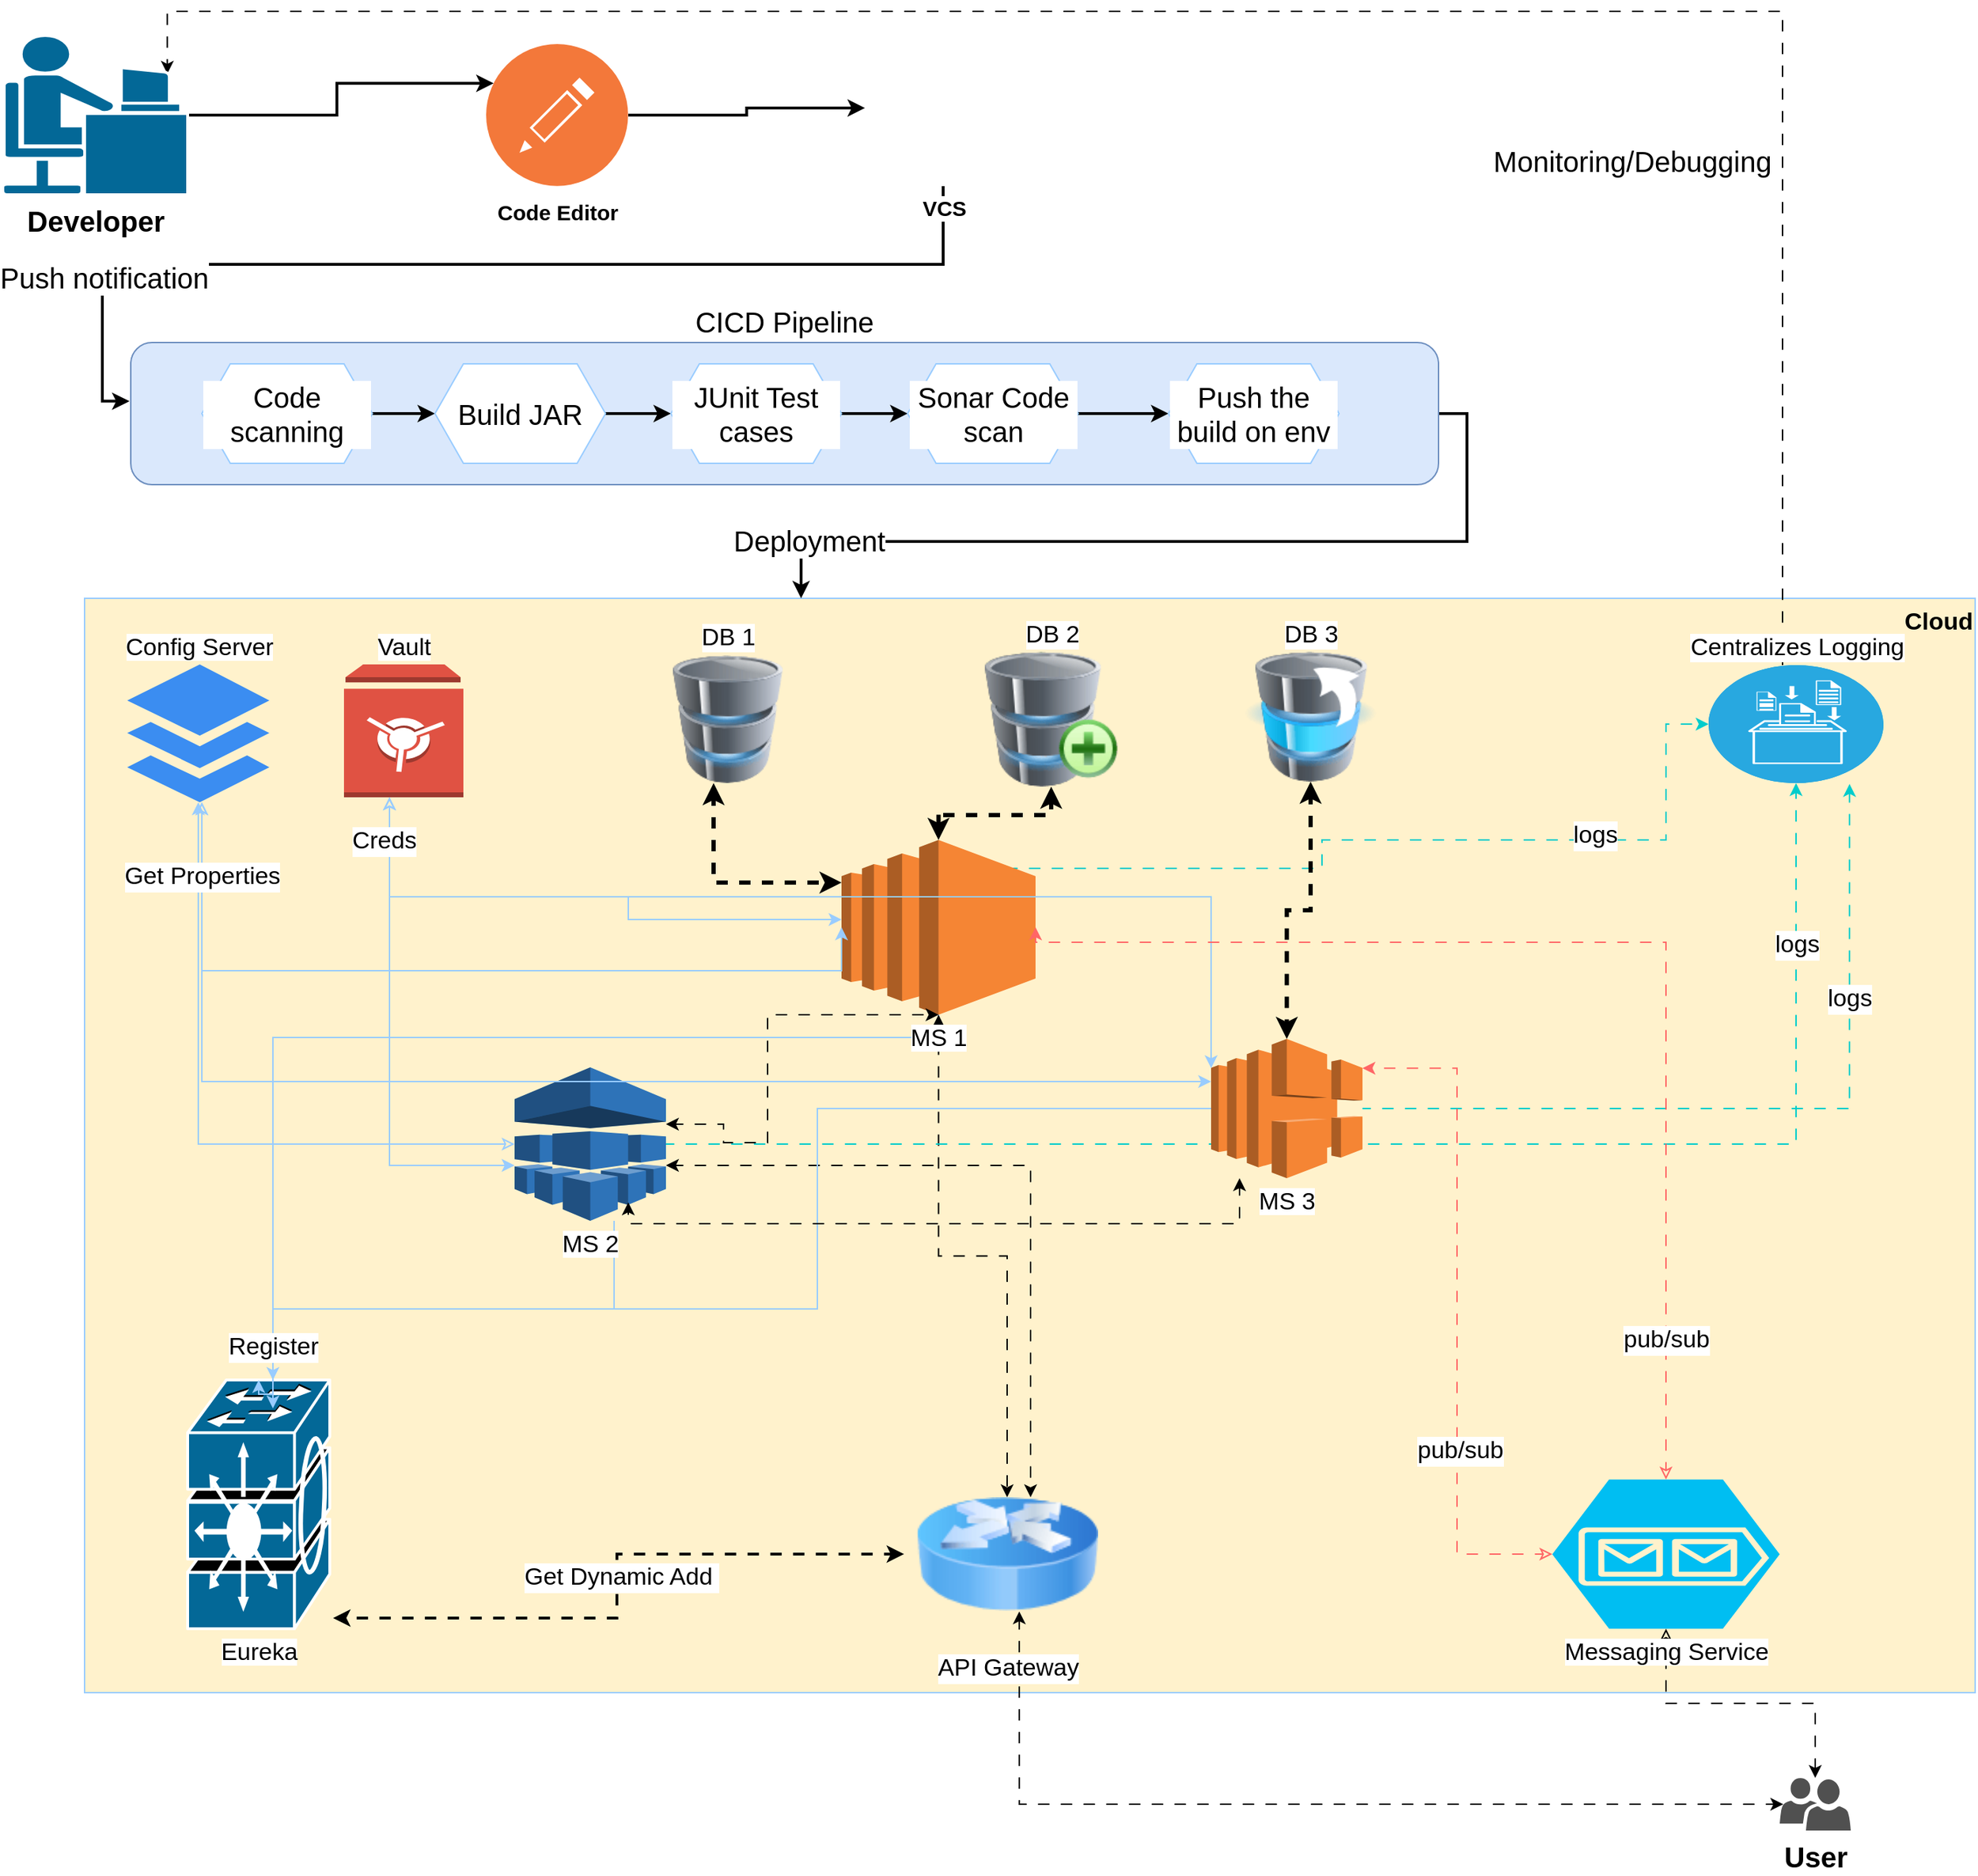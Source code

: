 <mxfile version="21.6.8" type="github">
  <diagram id="B5qiVeEW7mNZTwn2TdTI" name="Page-1">
    <mxGraphModel dx="2271" dy="1951" grid="1" gridSize="10" guides="1" tooltips="1" connect="1" arrows="1" fold="0" page="1" pageScale="1" pageWidth="827" pageHeight="1169" math="0" shadow="0">
      <root>
        <mxCell id="0" />
        <mxCell id="1" parent="0" />
        <mxCell id="9RnYNbhTkQg6Az12UEx9-4" value="&lt;b&gt;&lt;font style=&quot;font-size: 17px&quot;&gt;Cloud&lt;/font&gt;&lt;/b&gt;" style="rounded=0;whiteSpace=wrap;html=1;align=right;verticalAlign=top;fillColor=#fff2cc;strokeColor=#99CCFF;" parent="1" vertex="1">
          <mxGeometry x="-162.5" y="-160" width="1330" height="770" as="geometry" />
        </mxCell>
        <mxCell id="9RnYNbhTkQg6Az12UEx9-20" style="edgeStyle=orthogonalEdgeStyle;rounded=0;orthogonalLoop=1;jettySize=auto;html=1;entryX=1.023;entryY=0.957;entryDx=0;entryDy=0;entryPerimeter=0;fontSize=17;startArrow=classic;startFill=1;flowAnimation=1;exitX=0;exitY=0.5;exitDx=0;exitDy=0;strokeWidth=2;" parent="1" source="9RnYNbhTkQg6Az12UEx9-21" target="9RnYNbhTkQg6Az12UEx9-7" edge="1">
          <mxGeometry relative="1" as="geometry">
            <mxPoint x="376.5" y="520.059" as="sourcePoint" />
          </mxGeometry>
        </mxCell>
        <mxCell id="9RnYNbhTkQg6Az12UEx9-22" value="Get Dynamic Add&amp;nbsp;" style="edgeLabel;html=1;align=center;verticalAlign=middle;resizable=0;points=[];fontSize=17;" parent="9RnYNbhTkQg6Az12UEx9-20" vertex="1" connectable="0">
          <mxGeometry x="-0.023" y="3" relative="1" as="geometry">
            <mxPoint as="offset" />
          </mxGeometry>
        </mxCell>
        <mxCell id="9RnYNbhTkQg6Az12UEx9-6" style="edgeStyle=orthogonalEdgeStyle;rounded=0;orthogonalLoop=1;jettySize=auto;html=1;fontSize=17;startArrow=classic;startFill=1;flowAnimation=1;entryX=0.559;entryY=1.004;entryDx=0;entryDy=0;entryPerimeter=0;exitX=0.05;exitY=0.5;exitDx=0;exitDy=0;exitPerimeter=0;" parent="1" source="9RnYNbhTkQg6Az12UEx9-60" target="9RnYNbhTkQg6Az12UEx9-21" edge="1">
          <mxGeometry relative="1" as="geometry">
            <mxPoint x="150" y="758.571" as="sourcePoint" />
            <mxPoint x="461.471" y="550" as="targetPoint" />
          </mxGeometry>
        </mxCell>
        <UserObject label="&lt;span style=&quot;background-color: rgb(255 , 255 , 255)&quot;&gt;Eureka&lt;/span&gt;" tooltip="This service keeps the track of the all microservices. &#xa;Microservices instances are dynamically get created or distroyed. So to get address always get changes. To solve this problem, Each MS should register it self with it&#39;s service name and address map. &#xa;Whenever anyone wants to access the service then only Eureka can help. &#xa;MS should send it&#39;s heartbeat time  to time. " id="9RnYNbhTkQg6Az12UEx9-7">
          <mxCell style="shape=mxgraph.cisco.switches.intelliswitch_stack;html=1;pointerEvents=1;dashed=0;fillColor=#036897;strokeColor=#ffffff;strokeWidth=2;verticalLabelPosition=bottom;verticalAlign=top;align=center;outlineConnect=0;fontSize=17;" parent="1" vertex="1">
            <mxGeometry x="-90" y="390" width="100" height="175" as="geometry" />
          </mxCell>
        </UserObject>
        <mxCell id="9RnYNbhTkQg6Az12UEx9-14" style="edgeStyle=orthogonalEdgeStyle;rounded=0;orthogonalLoop=1;jettySize=auto;html=1;fontSize=17;startArrow=none;startFill=0;flowAnimation=0;fixDash=1;backgroundOutline=1;noJump=0;strokeColor=#99CCFF;entryX=0.5;entryY=0;entryDx=0;entryDy=0;entryPerimeter=0;" parent="1" source="9RnYNbhTkQg6Az12UEx9-9" target="9RnYNbhTkQg6Az12UEx9-7" edge="1">
          <mxGeometry relative="1" as="geometry">
            <Array as="points">
              <mxPoint x="-30" y="149" />
              <mxPoint x="-30" y="400" />
            </Array>
          </mxGeometry>
        </mxCell>
        <mxCell id="9RnYNbhTkQg6Az12UEx9-27" style="edgeStyle=orthogonalEdgeStyle;rounded=0;orthogonalLoop=1;jettySize=auto;html=1;entryX=0.5;entryY=0;entryDx=0;entryDy=0;fontSize=17;startArrow=classic;startFill=1;flowAnimation=1;" parent="1" source="9RnYNbhTkQg6Az12UEx9-9" target="9RnYNbhTkQg6Az12UEx9-21" edge="1">
          <mxGeometry relative="1" as="geometry" />
        </mxCell>
        <mxCell id="9RnYNbhTkQg6Az12UEx9-65" style="edgeStyle=orthogonalEdgeStyle;rounded=0;orthogonalLoop=1;jettySize=auto;html=1;entryX=0;entryY=0.5;entryDx=0;entryDy=0;entryPerimeter=0;fontSize=17;fontColor=#000000;startArrow=none;startFill=0;strokeColor=#00CCCC;strokeWidth=1;flowAnimation=1;" parent="1" target="9RnYNbhTkQg6Az12UEx9-64" edge="1">
          <mxGeometry relative="1" as="geometry">
            <mxPoint x="470" y="60" as="sourcePoint" />
            <Array as="points">
              <mxPoint x="708" y="30" />
              <mxPoint x="708" y="10" />
              <mxPoint x="950" y="10" />
            </Array>
          </mxGeometry>
        </mxCell>
        <mxCell id="9RnYNbhTkQg6Az12UEx9-68" value="logs" style="edgeLabel;html=1;align=center;verticalAlign=middle;resizable=0;points=[];fontSize=17;fontColor=#000000;" parent="9RnYNbhTkQg6Az12UEx9-65" vertex="1" connectable="0">
          <mxGeometry x="0.176" y="-4" relative="1" as="geometry">
            <mxPoint x="103" y="-7" as="offset" />
          </mxGeometry>
        </mxCell>
        <UserObject label="&lt;span style=&quot;background-color: rgb(255 , 255 , 255)&quot;&gt;MS 1&lt;/span&gt;" link="https://app.diagrams.net/#Hshrikrishna-ghorpade%2FMicroservices-Architecture%2Fmain%2FSpringBootMicroserviceInternalWorking.drawio" linkTarget="_blank" id="9RnYNbhTkQg6Az12UEx9-9">
          <mxCell style="outlineConnect=0;dashed=0;verticalLabelPosition=bottom;verticalAlign=top;align=center;html=1;shape=mxgraph.aws3.ec2;fillColor=#F58534;gradientColor=none;fontSize=17;" parent="1" vertex="1">
            <mxGeometry x="370" y="10" width="136.5" height="123" as="geometry" />
          </mxCell>
        </UserObject>
        <mxCell id="9RnYNbhTkQg6Az12UEx9-15" style="edgeStyle=orthogonalEdgeStyle;rounded=0;orthogonalLoop=1;jettySize=auto;html=1;fontSize=17;startArrow=none;startFill=0;flowAnimation=0;fixDash=1;backgroundOutline=1;noJump=0;strokeColor=#99CCFF;" parent="1" source="9RnYNbhTkQg6Az12UEx9-10" edge="1">
          <mxGeometry relative="1" as="geometry">
            <mxPoint x="-30" y="410" as="targetPoint" />
            <Array as="points">
              <mxPoint x="210" y="340" />
              <mxPoint x="-30" y="340" />
            </Array>
          </mxGeometry>
        </mxCell>
        <mxCell id="9RnYNbhTkQg6Az12UEx9-25" style="edgeStyle=orthogonalEdgeStyle;rounded=0;orthogonalLoop=1;jettySize=auto;html=1;fontSize=17;startArrow=classic;startFill=1;flowAnimation=1;" parent="1" source="9RnYNbhTkQg6Az12UEx9-10" target="9RnYNbhTkQg6Az12UEx9-21" edge="1">
          <mxGeometry relative="1" as="geometry">
            <Array as="points">
              <mxPoint x="503" y="239" />
            </Array>
          </mxGeometry>
        </mxCell>
        <UserObject label="" tooltip="This is interservice communication. Genrally it can be done with Rest template or Feigh client.&#xa;" id="9RnYNbhTkQg6Az12UEx9-31">
          <mxCell style="edgeStyle=orthogonalEdgeStyle;rounded=0;orthogonalLoop=1;jettySize=auto;html=1;entryX=0.5;entryY=1;entryDx=0;entryDy=0;entryPerimeter=0;fontSize=17;startArrow=classic;startFill=1;flowAnimation=1;" parent="1" source="9RnYNbhTkQg6Az12UEx9-10" target="9RnYNbhTkQg6Az12UEx9-9" edge="1">
            <mxGeometry relative="1" as="geometry">
              <Array as="points">
                <mxPoint x="287" y="210" />
                <mxPoint x="287" y="223" />
                <mxPoint x="318" y="223" />
              </Array>
            </mxGeometry>
          </mxCell>
        </UserObject>
        <mxCell id="9RnYNbhTkQg6Az12UEx9-41" style="edgeStyle=orthogonalEdgeStyle;rounded=0;orthogonalLoop=1;jettySize=auto;html=1;fontSize=17;startArrow=classic;startFill=0;strokeColor=#99CCFF;strokeWidth=1;" parent="1" source="9RnYNbhTkQg6Az12UEx9-10" target="9RnYNbhTkQg6Az12UEx9-39" edge="1">
          <mxGeometry relative="1" as="geometry" />
        </mxCell>
        <mxCell id="9RnYNbhTkQg6Az12UEx9-74" style="edgeStyle=orthogonalEdgeStyle;rounded=0;orthogonalLoop=1;jettySize=auto;html=1;entryX=0.5;entryY=1;entryDx=0;entryDy=0;entryPerimeter=0;fontSize=20;fontColor=#000000;startArrow=none;startFill=0;strokeColor=#00CCCC;strokeWidth=1;flowAnimation=1;" parent="1" source="9RnYNbhTkQg6Az12UEx9-10" target="9RnYNbhTkQg6Az12UEx9-64" edge="1">
          <mxGeometry relative="1" as="geometry" />
        </mxCell>
        <mxCell id="9RnYNbhTkQg6Az12UEx9-76" value="logs" style="edgeLabel;html=1;align=center;verticalAlign=middle;resizable=0;points=[];fontSize=17;fontColor=#000000;" parent="9RnYNbhTkQg6Az12UEx9-74" vertex="1" connectable="0">
          <mxGeometry x="0.703" y="-2" relative="1" as="geometry">
            <mxPoint x="-2" y="-42" as="offset" />
          </mxGeometry>
        </mxCell>
        <mxCell id="9RnYNbhTkQg6Az12UEx9-10" value="&lt;span style=&quot;background-color: rgb(255 , 255 , 255)&quot;&gt;MS 2&lt;/span&gt;" style="outlineConnect=0;dashed=0;verticalLabelPosition=bottom;verticalAlign=top;align=center;html=1;shape=mxgraph.aws3.machine_learning;fillColor=#2E73B8;gradientColor=none;fontSize=17;" parent="1" vertex="1">
          <mxGeometry x="140" y="170" width="106.5" height="108" as="geometry" />
        </mxCell>
        <mxCell id="9RnYNbhTkQg6Az12UEx9-16" style="edgeStyle=orthogonalEdgeStyle;rounded=0;orthogonalLoop=1;jettySize=auto;html=1;fontSize=17;startArrow=none;startFill=0;flowAnimation=0;fixDash=1;backgroundOutline=1;noJump=0;strokeColor=#99CCFF;" parent="1" source="9RnYNbhTkQg6Az12UEx9-11" target="9RnYNbhTkQg6Az12UEx9-7" edge="1">
          <mxGeometry relative="1" as="geometry">
            <mxPoint x="170" y="480" as="targetPoint" />
            <Array as="points">
              <mxPoint x="353" y="199" />
              <mxPoint x="353" y="340" />
              <mxPoint x="-30" y="340" />
            </Array>
          </mxGeometry>
        </mxCell>
        <mxCell id="9RnYNbhTkQg6Az12UEx9-50" value="Register" style="edgeLabel;html=1;align=center;verticalAlign=middle;resizable=0;points=[];fontSize=17;" parent="9RnYNbhTkQg6Az12UEx9-16" vertex="1" connectable="0">
          <mxGeometry x="0.931" y="-2" relative="1" as="geometry">
            <mxPoint x="2" y="6" as="offset" />
          </mxGeometry>
        </mxCell>
        <UserObject label="" tooltip="This is interservice communication. Genrally it can be done with Rest template or Feigh client.&#xa;" id="9RnYNbhTkQg6Az12UEx9-29">
          <mxCell style="edgeStyle=orthogonalEdgeStyle;rounded=0;orthogonalLoop=1;jettySize=auto;html=1;entryX=0.751;entryY=0.88;entryDx=0;entryDy=0;entryPerimeter=0;fontSize=17;startArrow=classic;startFill=1;flowAnimation=1;" parent="1" source="9RnYNbhTkQg6Az12UEx9-11" target="9RnYNbhTkQg6Az12UEx9-10" edge="1">
            <mxGeometry relative="1" as="geometry">
              <Array as="points">
                <mxPoint x="650" y="280" />
              </Array>
            </mxGeometry>
          </mxCell>
        </UserObject>
        <mxCell id="9RnYNbhTkQg6Az12UEx9-67" value="logs" style="edgeStyle=orthogonalEdgeStyle;rounded=0;orthogonalLoop=1;jettySize=auto;html=1;entryX=0.806;entryY=1.007;entryDx=0;entryDy=0;entryPerimeter=0;fontSize=17;fontColor=#000000;startArrow=none;startFill=0;strokeColor=#00CCCC;strokeWidth=1;flowAnimation=1;" parent="1" source="9RnYNbhTkQg6Az12UEx9-11" target="9RnYNbhTkQg6Az12UEx9-64" edge="1">
          <mxGeometry x="0.471" relative="1" as="geometry">
            <mxPoint as="offset" />
          </mxGeometry>
        </mxCell>
        <mxCell id="9RnYNbhTkQg6Az12UEx9-11" value="&lt;span style=&quot;background-color: rgb(255 , 255 , 255)&quot;&gt;MS 3&lt;/span&gt;" style="outlineConnect=0;dashed=0;verticalLabelPosition=bottom;verticalAlign=top;align=center;html=1;shape=mxgraph.aws3.elastic_load_balancing;fillColor=#F58534;gradientColor=none;fontSize=17;" parent="1" vertex="1">
          <mxGeometry x="630" y="150" width="106.5" height="98" as="geometry" />
        </mxCell>
        <UserObject label="API Gateway" tooltip="This service is entry point of the microservice architecture. So gateway is the service which provides the authentication and routing for external API call. &#xa;Each time the request comes. It get the latest list of the Service-name and address of it&#39;s intances from Eureka and send the request to the service.&#xa;Gateway is responsible for load balancing as well. " id="9RnYNbhTkQg6Az12UEx9-21">
          <mxCell style="image;html=1;image=img/lib/clip_art/networking/Router_Icon_128x128.png;fontSize=17;align=center;verticalAlign=middle;" parent="1" vertex="1">
            <mxGeometry x="414" y="472.5" width="145" height="80" as="geometry" />
          </mxCell>
        </UserObject>
        <mxCell id="9RnYNbhTkQg6Az12UEx9-35" style="edgeStyle=orthogonalEdgeStyle;rounded=0;orthogonalLoop=1;jettySize=auto;html=1;fontSize=17;startArrow=classic;startFill=1;flowAnimation=1;strokeWidth=3;" parent="1" source="9RnYNbhTkQg6Az12UEx9-32" target="9RnYNbhTkQg6Az12UEx9-9" edge="1">
          <mxGeometry relative="1" as="geometry">
            <Array as="points">
              <mxPoint x="280" y="-75" />
              <mxPoint x="280" y="40" />
            </Array>
          </mxGeometry>
        </mxCell>
        <mxCell id="9RnYNbhTkQg6Az12UEx9-32" value="DB 1" style="image;html=1;image=img/lib/clip_art/computers/Database_128x128.png;fontSize=17;align=center;verticalAlign=bottom;labelPosition=center;verticalLabelPosition=top;" parent="1" vertex="1">
          <mxGeometry x="250" y="-120" width="80" height="90" as="geometry" />
        </mxCell>
        <mxCell id="9RnYNbhTkQg6Az12UEx9-36" style="edgeStyle=orthogonalEdgeStyle;rounded=0;orthogonalLoop=1;jettySize=auto;html=1;fontSize=17;startArrow=classic;startFill=1;flowAnimation=1;strokeWidth=3;" parent="1" source="9RnYNbhTkQg6Az12UEx9-33" target="9RnYNbhTkQg6Az12UEx9-9" edge="1">
          <mxGeometry relative="1" as="geometry" />
        </mxCell>
        <mxCell id="9RnYNbhTkQg6Az12UEx9-33" value="DB 2" style="image;html=1;image=img/lib/clip_art/computers/Database_Add_128x128.png;fontSize=17;align=center;verticalAlign=bottom;labelPosition=center;verticalLabelPosition=top;" parent="1" vertex="1">
          <mxGeometry x="460" y="-122.5" width="115" height="95" as="geometry" />
        </mxCell>
        <mxCell id="9RnYNbhTkQg6Az12UEx9-37" style="edgeStyle=orthogonalEdgeStyle;rounded=0;orthogonalLoop=1;jettySize=auto;html=1;fontSize=17;startArrow=classic;startFill=1;flowAnimation=1;strokeWidth=3;" parent="1" source="9RnYNbhTkQg6Az12UEx9-34" target="9RnYNbhTkQg6Az12UEx9-11" edge="1">
          <mxGeometry relative="1" as="geometry" />
        </mxCell>
        <mxCell id="9RnYNbhTkQg6Az12UEx9-34" value="DB 3" style="image;html=1;image=img/lib/clip_art/computers/Database_Move_Stack_128x128.png;fontSize=17;align=center;verticalAlign=bottom;labelPosition=center;verticalLabelPosition=top;" parent="1" vertex="1">
          <mxGeometry x="650" y="-122.5" width="100" height="91.5" as="geometry" />
        </mxCell>
        <mxCell id="9RnYNbhTkQg6Az12UEx9-42" style="edgeStyle=orthogonalEdgeStyle;rounded=0;orthogonalLoop=1;jettySize=auto;html=1;entryX=0;entryY=0.5;entryDx=0;entryDy=0;entryPerimeter=0;fontSize=17;startArrow=classic;startFill=0;strokeColor=#99CCFF;strokeWidth=1;" parent="1" source="9RnYNbhTkQg6Az12UEx9-39" target="9RnYNbhTkQg6Az12UEx9-9" edge="1">
          <mxGeometry relative="1" as="geometry">
            <Array as="points">
              <mxPoint x="-80" y="102" />
            </Array>
          </mxGeometry>
        </mxCell>
        <mxCell id="9RnYNbhTkQg6Az12UEx9-43" style="edgeStyle=orthogonalEdgeStyle;rounded=0;orthogonalLoop=1;jettySize=auto;html=1;fontSize=17;startArrow=classic;startFill=0;strokeColor=#99CCFF;strokeWidth=1;" parent="1" source="9RnYNbhTkQg6Az12UEx9-39" target="9RnYNbhTkQg6Az12UEx9-11" edge="1">
          <mxGeometry relative="1" as="geometry">
            <Array as="points">
              <mxPoint x="-80" y="180" />
            </Array>
          </mxGeometry>
        </mxCell>
        <mxCell id="9RnYNbhTkQg6Az12UEx9-44" value="Get Properties" style="edgeLabel;html=1;align=center;verticalAlign=middle;resizable=0;points=[];fontSize=17;" parent="9RnYNbhTkQg6Az12UEx9-43" vertex="1" connectable="0">
          <mxGeometry x="-0.885" relative="1" as="geometry">
            <mxPoint as="offset" />
          </mxGeometry>
        </mxCell>
        <UserObject label="&lt;span style=&quot;background-color: rgb(255 , 255 , 255)&quot;&gt;Config Server&lt;/span&gt;" tooltip="This service contains externalize common properties for the MS. &#xa;To get these properties MS need to register it self with config service." id="9RnYNbhTkQg6Az12UEx9-39">
          <mxCell style="sketch=0;html=1;aspect=fixed;strokeColor=none;shadow=0;align=center;verticalAlign=bottom;fillColor=#3B8DF1;shape=mxgraph.gcp2.files;fontSize=17;labelPosition=center;verticalLabelPosition=top;" parent="1" vertex="1">
            <mxGeometry x="-132.5" y="-113.5" width="100" height="97" as="geometry" />
          </mxCell>
        </UserObject>
        <mxCell id="9RnYNbhTkQg6Az12UEx9-45" style="edgeStyle=orthogonalEdgeStyle;rounded=0;orthogonalLoop=1;jettySize=auto;html=1;fontSize=17;startArrow=classic;startFill=0;strokeColor=#99CCFF;strokeWidth=1;" parent="1" source="9RnYNbhTkQg6Az12UEx9-40" target="9RnYNbhTkQg6Az12UEx9-10" edge="1">
          <mxGeometry relative="1" as="geometry">
            <Array as="points">
              <mxPoint x="52" y="239" />
            </Array>
          </mxGeometry>
        </mxCell>
        <mxCell id="9RnYNbhTkQg6Az12UEx9-47" style="edgeStyle=orthogonalEdgeStyle;rounded=0;orthogonalLoop=1;jettySize=auto;html=1;fontSize=17;startArrow=classic;startFill=0;strokeColor=#99CCFF;strokeWidth=1;" parent="1" source="9RnYNbhTkQg6Az12UEx9-40" target="9RnYNbhTkQg6Az12UEx9-9" edge="1">
          <mxGeometry relative="1" as="geometry">
            <Array as="points">
              <mxPoint x="52" y="50" />
              <mxPoint x="220" y="50" />
              <mxPoint x="220" y="66" />
            </Array>
          </mxGeometry>
        </mxCell>
        <mxCell id="9RnYNbhTkQg6Az12UEx9-48" style="edgeStyle=orthogonalEdgeStyle;rounded=0;orthogonalLoop=1;jettySize=auto;html=1;fontSize=17;startArrow=classic;startFill=0;strokeColor=#99CCFF;strokeWidth=1;entryX=0;entryY=0.21;entryDx=0;entryDy=0;entryPerimeter=0;" parent="1" source="9RnYNbhTkQg6Az12UEx9-40" target="9RnYNbhTkQg6Az12UEx9-11" edge="1">
          <mxGeometry relative="1" as="geometry">
            <mxPoint x="630" y="160" as="targetPoint" />
            <Array as="points">
              <mxPoint x="52" y="50" />
              <mxPoint x="630" y="50" />
              <mxPoint x="630" y="161" />
            </Array>
          </mxGeometry>
        </mxCell>
        <mxCell id="9RnYNbhTkQg6Az12UEx9-49" value="Creds" style="edgeLabel;html=1;align=center;verticalAlign=middle;resizable=0;points=[];fontSize=17;" parent="9RnYNbhTkQg6Az12UEx9-48" vertex="1" connectable="0">
          <mxGeometry x="-0.92" y="-4" relative="1" as="geometry">
            <mxPoint as="offset" />
          </mxGeometry>
        </mxCell>
        <UserObject label="&lt;span style=&quot;background-color: rgb(255 , 255 , 255)&quot;&gt;Vault&lt;/span&gt;" tooltip="This service stores the creds (DB/ Gateway/ Inter microservices ect.) of the whole system and provides to micro services.&#xa;To get the creds from vault MS need to register it self with the vault service.&#xa;" id="9RnYNbhTkQg6Az12UEx9-40">
          <mxCell style="outlineConnect=0;dashed=0;verticalLabelPosition=top;verticalAlign=bottom;align=center;html=1;shape=mxgraph.aws3.vault;fillColor=#E05243;gradientColor=none;fontSize=17;labelPosition=center;" parent="1" vertex="1">
            <mxGeometry x="20" y="-113.5" width="84" height="93.5" as="geometry" />
          </mxCell>
        </UserObject>
        <mxCell id="9RnYNbhTkQg6Az12UEx9-57" style="edgeStyle=orthogonalEdgeStyle;rounded=0;orthogonalLoop=1;jettySize=auto;html=1;entryX=1;entryY=0.21;entryDx=0;entryDy=0;entryPerimeter=0;fontSize=17;startArrow=classic;startFill=0;strokeColor=#FF6666;strokeWidth=1;fontColor=#000000;flowAnimation=1;exitX=0;exitY=0.5;exitDx=0;exitDy=0;exitPerimeter=0;" parent="1" source="9RnYNbhTkQg6Az12UEx9-56" target="9RnYNbhTkQg6Az12UEx9-11" edge="1">
          <mxGeometry relative="1" as="geometry">
            <Array as="points">
              <mxPoint x="803" y="513" />
              <mxPoint x="803" y="171" />
            </Array>
          </mxGeometry>
        </mxCell>
        <mxCell id="9RnYNbhTkQg6Az12UEx9-62" value="pub/sub" style="edgeLabel;html=1;align=center;verticalAlign=middle;resizable=0;points=[];fontSize=17;fontColor=#000000;" parent="9RnYNbhTkQg6Az12UEx9-57" vertex="1" connectable="0">
          <mxGeometry x="0.215" y="-2" relative="1" as="geometry">
            <mxPoint y="149" as="offset" />
          </mxGeometry>
        </mxCell>
        <mxCell id="9RnYNbhTkQg6Az12UEx9-58" style="edgeStyle=orthogonalEdgeStyle;rounded=0;orthogonalLoop=1;jettySize=auto;html=1;entryX=1;entryY=0.5;entryDx=0;entryDy=0;entryPerimeter=0;fontSize=17;fontColor=#000000;startArrow=classic;startFill=0;strokeColor=#FF6666;strokeWidth=1;flowAnimation=1;exitX=0.5;exitY=0;exitDx=0;exitDy=0;exitPerimeter=0;" parent="1" source="9RnYNbhTkQg6Az12UEx9-56" target="9RnYNbhTkQg6Az12UEx9-9" edge="1">
          <mxGeometry relative="1" as="geometry">
            <Array as="points">
              <mxPoint x="950" y="82" />
            </Array>
          </mxGeometry>
        </mxCell>
        <mxCell id="9RnYNbhTkQg6Az12UEx9-63" value="pub/sub" style="edgeLabel;html=1;align=center;verticalAlign=middle;resizable=0;points=[];fontSize=17;fontColor=#000000;" parent="9RnYNbhTkQg6Az12UEx9-58" vertex="1" connectable="0">
          <mxGeometry x="-0.534" y="-2" relative="1" as="geometry">
            <mxPoint x="-2" y="96" as="offset" />
          </mxGeometry>
        </mxCell>
        <mxCell id="9RnYNbhTkQg6Az12UEx9-59" style="edgeStyle=orthogonalEdgeStyle;rounded=0;orthogonalLoop=1;jettySize=auto;html=1;fontSize=17;fontColor=#000000;startArrow=classic;startFill=0;strokeColor=#000000;strokeWidth=1;entryX=0.5;entryY=0;entryDx=0;entryDy=0;entryPerimeter=0;flowAnimation=1;" parent="1" source="9RnYNbhTkQg6Az12UEx9-56" target="9RnYNbhTkQg6Az12UEx9-60" edge="1">
          <mxGeometry relative="1" as="geometry">
            <mxPoint x="1110" y="680" as="targetPoint" />
          </mxGeometry>
        </mxCell>
        <UserObject label="&lt;span style=&quot;background-color: rgb(255 , 255 , 255)&quot;&gt;Messaging Service&lt;br&gt;&lt;/span&gt;" tooltip="This is alternate user interface provided with messaging service. Have more advantages over traditional Rest API calls. Have pub-sub mechanisam to handle the messaging and built-in load balancing and retry mechanism. &#xa;Genarally used Rabbit MQ or Amazon SNS etc for simple messaging.&#xa;Can use kafka for messaging and streaming purpose.  " id="9RnYNbhTkQg6Az12UEx9-56">
          <mxCell style="verticalLabelPosition=bottom;html=1;verticalAlign=top;align=center;strokeColor=none;fillColor=#00BEF2;shape=mxgraph.azure.storage_queue;fontSize=17;fontStyle=0" parent="1" vertex="1">
            <mxGeometry x="870" y="460" width="160" height="105" as="geometry" />
          </mxCell>
        </UserObject>
        <mxCell id="9RnYNbhTkQg6Az12UEx9-72" style="edgeStyle=orthogonalEdgeStyle;rounded=0;orthogonalLoop=1;jettySize=auto;html=1;entryX=0.89;entryY=0.24;entryDx=0;entryDy=0;entryPerimeter=0;fontSize=20;fontColor=#000000;startArrow=none;startFill=0;strokeColor=#000000;strokeWidth=1;flowAnimation=1;" parent="1" source="9RnYNbhTkQg6Az12UEx9-64" target="9RnYNbhTkQg6Az12UEx9-71" edge="1">
          <mxGeometry relative="1" as="geometry">
            <Array as="points">
              <mxPoint x="1032" y="-573" />
              <mxPoint x="-104" y="-573" />
            </Array>
          </mxGeometry>
        </mxCell>
        <UserObject label="Monitoring/Debugging" tooltip="Zipkin provides it&#39;s own web interface to track the logs by using different filters. But we can use the other tools for saving/finding the logs. &#xa;Like Elastic search, Grafana, montools, loginsite etc. " id="9RnYNbhTkQg6Az12UEx9-75">
          <mxCell style="edgeLabel;html=1;align=center;verticalAlign=middle;resizable=0;points=[];fontSize=20;fontColor=#000000;" parent="9RnYNbhTkQg6Az12UEx9-72" vertex="1" connectable="0">
            <mxGeometry x="-0.113" y="-1" relative="1" as="geometry">
              <mxPoint x="161" y="106" as="offset" />
            </mxGeometry>
          </mxCell>
        </UserObject>
        <UserObject label="Centralizes Logging" tooltip="This service used to collect the logs of microservices and provides it to the developers for monitoring and debugging the requests.&#xa;This is genrally zipkin service. And for distributed logging we use spring sleuth to generate the logs with microservice_name, trace_id, span_id, and is_publish_on_zipkin values. " id="9RnYNbhTkQg6Az12UEx9-64">
          <mxCell style="fillColor=#28A8E0;verticalLabelPosition=top;sketch=0;html=1;strokeColor=#ffffff;verticalAlign=bottom;align=center;points=[[0.145,0.145,0],[0.5,0,0],[0.855,0.145,0],[1,0.5,0],[0.855,0.855,0],[0.5,1,0],[0.145,0.855,0],[0,0.5,0]];pointerEvents=1;shape=mxgraph.cisco_safe.compositeIcon;bgIcon=ellipse;resIcon=mxgraph.cisco_safe.capability.logging_reporting;labelBackgroundColor=#FFFFFF;fontSize=17;fontColor=#000000;labelPosition=center;" parent="1" vertex="1">
            <mxGeometry x="980" y="-113" width="123" height="83" as="geometry" />
          </mxCell>
        </UserObject>
        <mxCell id="9RnYNbhTkQg6Az12UEx9-82" style="edgeStyle=orthogonalEdgeStyle;rounded=0;orthogonalLoop=1;jettySize=auto;html=1;fontSize=20;fontColor=#000000;startArrow=none;startFill=0;strokeColor=#000000;strokeWidth=2;entryX=0;entryY=0.25;entryDx=0;entryDy=0;" parent="1" source="9RnYNbhTkQg6Az12UEx9-71" target="9RnYNbhTkQg6Az12UEx9-79" edge="1">
          <mxGeometry relative="1" as="geometry">
            <mxPoint x="90" y="-510" as="targetPoint" />
          </mxGeometry>
        </mxCell>
        <UserObject label="&lt;b&gt;Developer&lt;/b&gt;" tooltip="This is me" id="9RnYNbhTkQg6Az12UEx9-71">
          <mxCell style="shape=mxgraph.cisco.people.androgenous_person;html=1;pointerEvents=1;dashed=0;fillColor=#036897;strokeColor=#ffffff;strokeWidth=2;verticalLabelPosition=bottom;verticalAlign=top;align=center;outlineConnect=0;labelBackgroundColor=#FFFFFF;fontSize=20;fontColor=#000000;" parent="1" vertex="1">
            <mxGeometry x="-220" y="-556" width="130" height="112" as="geometry" />
          </mxCell>
        </UserObject>
        <mxCell id="9RnYNbhTkQg6Az12UEx9-81" style="edgeStyle=orthogonalEdgeStyle;rounded=0;orthogonalLoop=1;jettySize=auto;html=1;entryX=0;entryY=0.5;entryDx=0;entryDy=0;fontSize=20;fontColor=#000000;startArrow=none;startFill=0;strokeColor=#000000;strokeWidth=2;fontStyle=1" parent="1" source="9RnYNbhTkQg6Az12UEx9-79" target="9RnYNbhTkQg6Az12UEx9-80" edge="1">
          <mxGeometry relative="1" as="geometry" />
        </mxCell>
        <UserObject label="Code Editor" tooltip="This is code editor for developer. STS, Eclipe etc." id="9RnYNbhTkQg6Az12UEx9-79">
          <mxCell style="aspect=fixed;perimeter=ellipsePerimeter;html=1;align=center;shadow=0;dashed=0;fontColor=#000000;labelBackgroundColor=#ffffff;fontSize=15;spacingTop=3;image;image=img/lib/ibm/devops/code_editor.svg;strokeColor=#99CCFF;fontStyle=1" parent="1" vertex="1">
            <mxGeometry x="120" y="-550" width="100" height="100" as="geometry" />
          </mxCell>
        </UserObject>
        <mxCell id="9RnYNbhTkQg6Az12UEx9-84" style="edgeStyle=orthogonalEdgeStyle;rounded=0;orthogonalLoop=1;jettySize=auto;html=1;entryX=-0.001;entryY=0.413;entryDx=0;entryDy=0;entryPerimeter=0;fontSize=20;fontColor=#000000;startArrow=none;startFill=0;strokeColor=#000000;strokeWidth=2;" parent="1" source="9RnYNbhTkQg6Az12UEx9-80" target="9RnYNbhTkQg6Az12UEx9-83" edge="1">
          <mxGeometry relative="1" as="geometry" />
        </mxCell>
        <mxCell id="9RnYNbhTkQg6Az12UEx9-88" value="Push notification" style="edgeLabel;html=1;align=center;verticalAlign=middle;resizable=0;points=[];fontSize=20;fontColor=#000000;" parent="9RnYNbhTkQg6Az12UEx9-84" vertex="1" connectable="0">
          <mxGeometry x="0.72" y="1" relative="1" as="geometry">
            <mxPoint as="offset" />
          </mxGeometry>
        </mxCell>
        <UserObject label="VCS" tooltip="This is version control system for storing the code. Github, Gitlab, SVN etc." id="9RnYNbhTkQg6Az12UEx9-80">
          <mxCell style="shape=image;html=1;verticalAlign=top;verticalLabelPosition=bottom;labelBackgroundColor=#ffffff;imageAspect=0;aspect=fixed;image=https://cdn4.iconfinder.com/data/icons/socialcones/508/Github-128.png;fontSize=15;fontColor=#000000;strokeColor=#99CCFF;fontStyle=1" parent="1" vertex="1">
            <mxGeometry x="386.5" y="-560" width="110" height="110" as="geometry" />
          </mxCell>
        </UserObject>
        <mxCell id="9RnYNbhTkQg6Az12UEx9-100" style="edgeStyle=orthogonalEdgeStyle;rounded=0;orthogonalLoop=1;jettySize=auto;html=1;entryX=0.379;entryY=0;entryDx=0;entryDy=0;entryPerimeter=0;fontSize=20;fontColor=#000000;startArrow=none;startFill=0;strokeColor=#000000;strokeWidth=2;exitX=1;exitY=0.5;exitDx=0;exitDy=0;" parent="1" source="9RnYNbhTkQg6Az12UEx9-83" target="9RnYNbhTkQg6Az12UEx9-4" edge="1">
          <mxGeometry relative="1" as="geometry" />
        </mxCell>
        <UserObject label="Deployment" tooltip="This is deployment of the application over the cloud environment. This process shut downs the working copy of the application if there is any. &#xa;Process as follows&#xa;1. Push the build&#xa;2. Binds the services&#xa;3. Gets the properties and creds from config server and vault.&#xa;4. Connects with the DBs and Messaging services&#xa;5. Register it self on eureka with all newly created instances addresses. Also sends heart beats frequently." id="9RnYNbhTkQg6Az12UEx9-101">
          <mxCell style="edgeLabel;html=1;align=center;verticalAlign=middle;resizable=0;points=[];fontSize=20;fontColor=#000000;" parent="9RnYNbhTkQg6Az12UEx9-100" vertex="1" connectable="0">
            <mxGeometry x="0.853" y="-1" relative="1" as="geometry">
              <mxPoint as="offset" />
            </mxGeometry>
          </mxCell>
        </UserObject>
        <UserObject label="CICD Pipeline" tooltip="This is CICD(continuous integration and continuous delivery/continuous deployment) pipeline for deployments of microservices over cloud.&#xa;Jenkins, Itdevops ect." id="9RnYNbhTkQg6Az12UEx9-83">
          <mxCell style="rounded=1;whiteSpace=wrap;html=1;labelBackgroundColor=#FFFFFF;fontSize=20;strokeColor=#6c8ebf;align=center;verticalAlign=bottom;fillColor=#dae8fc;labelPosition=center;verticalLabelPosition=top;" parent="1" vertex="1">
            <mxGeometry x="-130" y="-340" width="920" height="100" as="geometry" />
          </mxCell>
        </UserObject>
        <mxCell id="9RnYNbhTkQg6Az12UEx9-94" style="edgeStyle=orthogonalEdgeStyle;rounded=0;orthogonalLoop=1;jettySize=auto;html=1;entryX=0;entryY=0.5;entryDx=0;entryDy=0;fontSize=20;fontColor=#000000;startArrow=none;startFill=0;strokeColor=#000000;strokeWidth=2;" parent="1" source="9RnYNbhTkQg6Az12UEx9-89" target="9RnYNbhTkQg6Az12UEx9-90" edge="1">
          <mxGeometry relative="1" as="geometry" />
        </mxCell>
        <mxCell id="9RnYNbhTkQg6Az12UEx9-89" value="Code scanning" style="shape=hexagon;perimeter=hexagonPerimeter2;whiteSpace=wrap;html=1;fixedSize=1;labelBackgroundColor=#FFFFFF;fontSize=20;fontColor=#000000;strokeColor=#99CCFF;align=center;verticalAlign=middle;" parent="1" vertex="1">
          <mxGeometry x="-80" y="-325" width="120" height="70" as="geometry" />
        </mxCell>
        <mxCell id="9RnYNbhTkQg6Az12UEx9-95" style="edgeStyle=orthogonalEdgeStyle;rounded=0;orthogonalLoop=1;jettySize=auto;html=1;entryX=0;entryY=0.5;entryDx=0;entryDy=0;fontSize=20;fontColor=#000000;startArrow=none;startFill=0;strokeColor=#000000;strokeWidth=2;" parent="1" source="9RnYNbhTkQg6Az12UEx9-90" target="9RnYNbhTkQg6Az12UEx9-91" edge="1">
          <mxGeometry relative="1" as="geometry" />
        </mxCell>
        <mxCell id="9RnYNbhTkQg6Az12UEx9-90" value="Build JAR" style="shape=hexagon;perimeter=hexagonPerimeter2;whiteSpace=wrap;html=1;fixedSize=1;labelBackgroundColor=#FFFFFF;fontSize=20;fontColor=#000000;strokeColor=#99CCFF;align=center;verticalAlign=middle;" parent="1" vertex="1">
          <mxGeometry x="84" y="-325" width="120" height="70" as="geometry" />
        </mxCell>
        <mxCell id="9RnYNbhTkQg6Az12UEx9-97" style="edgeStyle=orthogonalEdgeStyle;rounded=0;orthogonalLoop=1;jettySize=auto;html=1;entryX=0;entryY=0.5;entryDx=0;entryDy=0;fontSize=20;fontColor=#000000;startArrow=none;startFill=0;strokeColor=#000000;strokeWidth=2;" parent="1" source="9RnYNbhTkQg6Az12UEx9-91" target="9RnYNbhTkQg6Az12UEx9-92" edge="1">
          <mxGeometry relative="1" as="geometry" />
        </mxCell>
        <mxCell id="9RnYNbhTkQg6Az12UEx9-91" value="JUnit Test cases" style="shape=hexagon;perimeter=hexagonPerimeter2;whiteSpace=wrap;html=1;fixedSize=1;labelBackgroundColor=#FFFFFF;fontSize=20;fontColor=#000000;strokeColor=#99CCFF;align=center;verticalAlign=middle;" parent="1" vertex="1">
          <mxGeometry x="250" y="-325" width="120" height="70" as="geometry" />
        </mxCell>
        <mxCell id="9RnYNbhTkQg6Az12UEx9-98" style="edgeStyle=orthogonalEdgeStyle;rounded=0;orthogonalLoop=1;jettySize=auto;html=1;entryX=0;entryY=0.5;entryDx=0;entryDy=0;fontSize=20;fontColor=#000000;startArrow=none;startFill=0;strokeColor=#000000;strokeWidth=2;" parent="1" source="9RnYNbhTkQg6Az12UEx9-92" target="9RnYNbhTkQg6Az12UEx9-93" edge="1">
          <mxGeometry relative="1" as="geometry" />
        </mxCell>
        <mxCell id="9RnYNbhTkQg6Az12UEx9-92" value="Sonar Code scan" style="shape=hexagon;perimeter=hexagonPerimeter2;whiteSpace=wrap;html=1;fixedSize=1;labelBackgroundColor=#FFFFFF;fontSize=20;fontColor=#000000;strokeColor=#99CCFF;align=center;verticalAlign=middle;" parent="1" vertex="1">
          <mxGeometry x="416.5" y="-325" width="120" height="70" as="geometry" />
        </mxCell>
        <mxCell id="9RnYNbhTkQg6Az12UEx9-93" value="Push the build on env" style="shape=hexagon;perimeter=hexagonPerimeter2;whiteSpace=wrap;html=1;fixedSize=1;labelBackgroundColor=#FFFFFF;fontSize=20;fontColor=#000000;strokeColor=#99CCFF;align=center;verticalAlign=middle;" parent="1" vertex="1">
          <mxGeometry x="600" y="-325" width="120" height="70" as="geometry" />
        </mxCell>
        <UserObject label="&lt;font style=&quot;font-size: 20px&quot;&gt;&lt;b&gt;User&lt;/b&gt;&lt;/font&gt;" tooltip="User can be any UI, Web app, Mobile app or completely another system." id="9RnYNbhTkQg6Az12UEx9-60">
          <mxCell style="sketch=0;pointerEvents=1;shadow=0;dashed=0;html=1;strokeColor=none;labelPosition=center;verticalLabelPosition=bottom;verticalAlign=top;align=center;fillColor=#505050;shape=mxgraph.mscae.intune.user_group" parent="1" vertex="1">
            <mxGeometry x="1030" y="670" width="50" height="37" as="geometry" />
          </mxCell>
        </UserObject>
      </root>
    </mxGraphModel>
  </diagram>
</mxfile>
